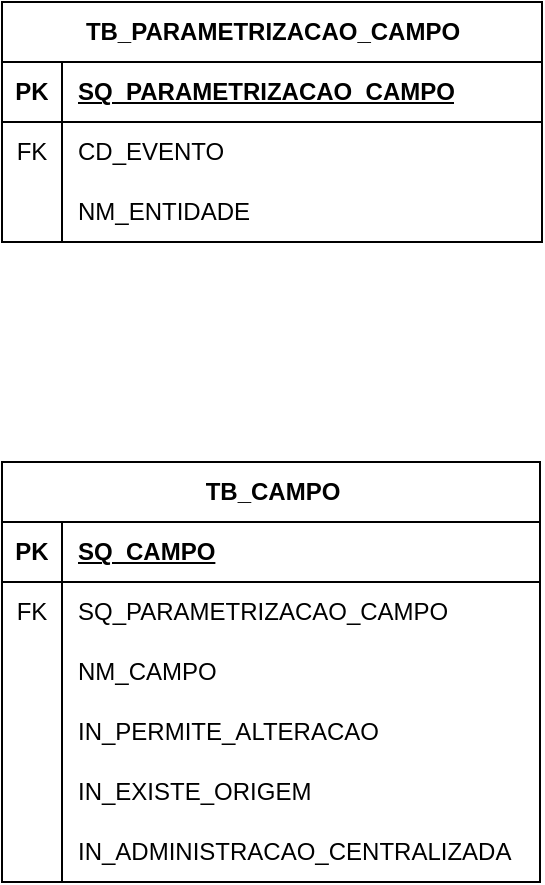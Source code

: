 <mxfile version="21.5.2" type="github">
  <diagram name="Página-1" id="7Rf3nZpBN-GeUFoINvoK">
    <mxGraphModel dx="1434" dy="764" grid="1" gridSize="10" guides="1" tooltips="1" connect="1" arrows="1" fold="1" page="1" pageScale="1" pageWidth="827" pageHeight="1169" math="0" shadow="0">
      <root>
        <mxCell id="0" />
        <mxCell id="1" parent="0" />
        <mxCell id="-aF2k7d8bDNpgKhx91YQ-1" value="TB_PARAMETRIZACAO_CAMPO" style="shape=table;startSize=30;container=1;collapsible=1;childLayout=tableLayout;fixedRows=1;rowLines=0;fontStyle=1;align=center;resizeLast=1;html=1;" vertex="1" parent="1">
          <mxGeometry x="500" y="170" width="270" height="120" as="geometry">
            <mxRectangle x="300" y="320" width="230" height="30" as="alternateBounds" />
          </mxGeometry>
        </mxCell>
        <mxCell id="-aF2k7d8bDNpgKhx91YQ-2" value="" style="shape=tableRow;horizontal=0;startSize=0;swimlaneHead=0;swimlaneBody=0;fillColor=none;collapsible=0;dropTarget=0;points=[[0,0.5],[1,0.5]];portConstraint=eastwest;top=0;left=0;right=0;bottom=1;" vertex="1" parent="-aF2k7d8bDNpgKhx91YQ-1">
          <mxGeometry y="30" width="270" height="30" as="geometry" />
        </mxCell>
        <mxCell id="-aF2k7d8bDNpgKhx91YQ-3" value="PK" style="shape=partialRectangle;connectable=0;fillColor=none;top=0;left=0;bottom=0;right=0;fontStyle=1;overflow=hidden;whiteSpace=wrap;html=1;" vertex="1" parent="-aF2k7d8bDNpgKhx91YQ-2">
          <mxGeometry width="30" height="30" as="geometry">
            <mxRectangle width="30" height="30" as="alternateBounds" />
          </mxGeometry>
        </mxCell>
        <mxCell id="-aF2k7d8bDNpgKhx91YQ-4" value="SQ_PARAMETRIZACAO_CAMPO" style="shape=partialRectangle;connectable=0;fillColor=none;top=0;left=0;bottom=0;right=0;align=left;spacingLeft=6;fontStyle=5;overflow=hidden;whiteSpace=wrap;html=1;" vertex="1" parent="-aF2k7d8bDNpgKhx91YQ-2">
          <mxGeometry x="30" width="240" height="30" as="geometry">
            <mxRectangle width="240" height="30" as="alternateBounds" />
          </mxGeometry>
        </mxCell>
        <mxCell id="-aF2k7d8bDNpgKhx91YQ-5" value="" style="shape=tableRow;horizontal=0;startSize=0;swimlaneHead=0;swimlaneBody=0;fillColor=none;collapsible=0;dropTarget=0;points=[[0,0.5],[1,0.5]];portConstraint=eastwest;top=0;left=0;right=0;bottom=0;" vertex="1" parent="-aF2k7d8bDNpgKhx91YQ-1">
          <mxGeometry y="60" width="270" height="30" as="geometry" />
        </mxCell>
        <mxCell id="-aF2k7d8bDNpgKhx91YQ-6" value="FK" style="shape=partialRectangle;connectable=0;fillColor=none;top=0;left=0;bottom=0;right=0;editable=1;overflow=hidden;whiteSpace=wrap;html=1;" vertex="1" parent="-aF2k7d8bDNpgKhx91YQ-5">
          <mxGeometry width="30" height="30" as="geometry">
            <mxRectangle width="30" height="30" as="alternateBounds" />
          </mxGeometry>
        </mxCell>
        <mxCell id="-aF2k7d8bDNpgKhx91YQ-7" value="CD_EVENTO" style="shape=partialRectangle;connectable=0;fillColor=none;top=0;left=0;bottom=0;right=0;align=left;spacingLeft=6;overflow=hidden;whiteSpace=wrap;html=1;" vertex="1" parent="-aF2k7d8bDNpgKhx91YQ-5">
          <mxGeometry x="30" width="240" height="30" as="geometry">
            <mxRectangle width="240" height="30" as="alternateBounds" />
          </mxGeometry>
        </mxCell>
        <mxCell id="-aF2k7d8bDNpgKhx91YQ-8" value="" style="shape=tableRow;horizontal=0;startSize=0;swimlaneHead=0;swimlaneBody=0;fillColor=none;collapsible=0;dropTarget=0;points=[[0,0.5],[1,0.5]];portConstraint=eastwest;top=0;left=0;right=0;bottom=0;" vertex="1" parent="-aF2k7d8bDNpgKhx91YQ-1">
          <mxGeometry y="90" width="270" height="30" as="geometry" />
        </mxCell>
        <mxCell id="-aF2k7d8bDNpgKhx91YQ-9" value="" style="shape=partialRectangle;connectable=0;fillColor=none;top=0;left=0;bottom=0;right=0;editable=1;overflow=hidden;whiteSpace=wrap;html=1;" vertex="1" parent="-aF2k7d8bDNpgKhx91YQ-8">
          <mxGeometry width="30" height="30" as="geometry">
            <mxRectangle width="30" height="30" as="alternateBounds" />
          </mxGeometry>
        </mxCell>
        <mxCell id="-aF2k7d8bDNpgKhx91YQ-10" value="NM_ENTIDADE" style="shape=partialRectangle;connectable=0;fillColor=none;top=0;left=0;bottom=0;right=0;align=left;spacingLeft=6;overflow=hidden;whiteSpace=wrap;html=1;" vertex="1" parent="-aF2k7d8bDNpgKhx91YQ-8">
          <mxGeometry x="30" width="240" height="30" as="geometry">
            <mxRectangle width="240" height="30" as="alternateBounds" />
          </mxGeometry>
        </mxCell>
        <mxCell id="-aF2k7d8bDNpgKhx91YQ-14" value="TB_CAMPO" style="shape=table;startSize=30;container=1;collapsible=1;childLayout=tableLayout;fixedRows=1;rowLines=0;fontStyle=1;align=center;resizeLast=1;html=1;" vertex="1" parent="1">
          <mxGeometry x="500" y="400" width="269" height="210" as="geometry" />
        </mxCell>
        <mxCell id="-aF2k7d8bDNpgKhx91YQ-15" value="" style="shape=tableRow;horizontal=0;startSize=0;swimlaneHead=0;swimlaneBody=0;fillColor=none;collapsible=0;dropTarget=0;points=[[0,0.5],[1,0.5]];portConstraint=eastwest;top=0;left=0;right=0;bottom=1;" vertex="1" parent="-aF2k7d8bDNpgKhx91YQ-14">
          <mxGeometry y="30" width="269" height="30" as="geometry" />
        </mxCell>
        <mxCell id="-aF2k7d8bDNpgKhx91YQ-16" value="PK" style="shape=partialRectangle;connectable=0;fillColor=none;top=0;left=0;bottom=0;right=0;fontStyle=1;overflow=hidden;whiteSpace=wrap;html=1;" vertex="1" parent="-aF2k7d8bDNpgKhx91YQ-15">
          <mxGeometry width="30" height="30" as="geometry">
            <mxRectangle width="30" height="30" as="alternateBounds" />
          </mxGeometry>
        </mxCell>
        <mxCell id="-aF2k7d8bDNpgKhx91YQ-17" value="SQ_CAMPO" style="shape=partialRectangle;connectable=0;fillColor=none;top=0;left=0;bottom=0;right=0;align=left;spacingLeft=6;fontStyle=5;overflow=hidden;whiteSpace=wrap;html=1;" vertex="1" parent="-aF2k7d8bDNpgKhx91YQ-15">
          <mxGeometry x="30" width="239" height="30" as="geometry">
            <mxRectangle width="239" height="30" as="alternateBounds" />
          </mxGeometry>
        </mxCell>
        <mxCell id="-aF2k7d8bDNpgKhx91YQ-18" value="" style="shape=tableRow;horizontal=0;startSize=0;swimlaneHead=0;swimlaneBody=0;fillColor=none;collapsible=0;dropTarget=0;points=[[0,0.5],[1,0.5]];portConstraint=eastwest;top=0;left=0;right=0;bottom=0;" vertex="1" parent="-aF2k7d8bDNpgKhx91YQ-14">
          <mxGeometry y="60" width="269" height="30" as="geometry" />
        </mxCell>
        <mxCell id="-aF2k7d8bDNpgKhx91YQ-19" value="FK" style="shape=partialRectangle;connectable=0;fillColor=none;top=0;left=0;bottom=0;right=0;editable=1;overflow=hidden;whiteSpace=wrap;html=1;" vertex="1" parent="-aF2k7d8bDNpgKhx91YQ-18">
          <mxGeometry width="30" height="30" as="geometry">
            <mxRectangle width="30" height="30" as="alternateBounds" />
          </mxGeometry>
        </mxCell>
        <mxCell id="-aF2k7d8bDNpgKhx91YQ-20" value="SQ_PARAMETRIZACAO_CAMPO" style="shape=partialRectangle;connectable=0;fillColor=none;top=0;left=0;bottom=0;right=0;align=left;spacingLeft=6;overflow=hidden;whiteSpace=wrap;html=1;" vertex="1" parent="-aF2k7d8bDNpgKhx91YQ-18">
          <mxGeometry x="30" width="239" height="30" as="geometry">
            <mxRectangle width="239" height="30" as="alternateBounds" />
          </mxGeometry>
        </mxCell>
        <mxCell id="-aF2k7d8bDNpgKhx91YQ-21" value="" style="shape=tableRow;horizontal=0;startSize=0;swimlaneHead=0;swimlaneBody=0;fillColor=none;collapsible=0;dropTarget=0;points=[[0,0.5],[1,0.5]];portConstraint=eastwest;top=0;left=0;right=0;bottom=0;" vertex="1" parent="-aF2k7d8bDNpgKhx91YQ-14">
          <mxGeometry y="90" width="269" height="30" as="geometry" />
        </mxCell>
        <mxCell id="-aF2k7d8bDNpgKhx91YQ-22" value="" style="shape=partialRectangle;connectable=0;fillColor=none;top=0;left=0;bottom=0;right=0;editable=1;overflow=hidden;whiteSpace=wrap;html=1;" vertex="1" parent="-aF2k7d8bDNpgKhx91YQ-21">
          <mxGeometry width="30" height="30" as="geometry">
            <mxRectangle width="30" height="30" as="alternateBounds" />
          </mxGeometry>
        </mxCell>
        <mxCell id="-aF2k7d8bDNpgKhx91YQ-23" value="NM_CAMPO" style="shape=partialRectangle;connectable=0;fillColor=none;top=0;left=0;bottom=0;right=0;align=left;spacingLeft=6;overflow=hidden;whiteSpace=wrap;html=1;" vertex="1" parent="-aF2k7d8bDNpgKhx91YQ-21">
          <mxGeometry x="30" width="239" height="30" as="geometry">
            <mxRectangle width="239" height="30" as="alternateBounds" />
          </mxGeometry>
        </mxCell>
        <mxCell id="-aF2k7d8bDNpgKhx91YQ-24" value="" style="shape=tableRow;horizontal=0;startSize=0;swimlaneHead=0;swimlaneBody=0;fillColor=none;collapsible=0;dropTarget=0;points=[[0,0.5],[1,0.5]];portConstraint=eastwest;top=0;left=0;right=0;bottom=0;" vertex="1" parent="-aF2k7d8bDNpgKhx91YQ-14">
          <mxGeometry y="120" width="269" height="30" as="geometry" />
        </mxCell>
        <mxCell id="-aF2k7d8bDNpgKhx91YQ-25" value="" style="shape=partialRectangle;connectable=0;fillColor=none;top=0;left=0;bottom=0;right=0;editable=1;overflow=hidden;whiteSpace=wrap;html=1;" vertex="1" parent="-aF2k7d8bDNpgKhx91YQ-24">
          <mxGeometry width="30" height="30" as="geometry">
            <mxRectangle width="30" height="30" as="alternateBounds" />
          </mxGeometry>
        </mxCell>
        <mxCell id="-aF2k7d8bDNpgKhx91YQ-26" value="IN_PERMITE_ALTERACAO" style="shape=partialRectangle;connectable=0;fillColor=none;top=0;left=0;bottom=0;right=0;align=left;spacingLeft=6;overflow=hidden;whiteSpace=wrap;html=1;" vertex="1" parent="-aF2k7d8bDNpgKhx91YQ-24">
          <mxGeometry x="30" width="239" height="30" as="geometry">
            <mxRectangle width="239" height="30" as="alternateBounds" />
          </mxGeometry>
        </mxCell>
        <mxCell id="-aF2k7d8bDNpgKhx91YQ-27" value="" style="shape=tableRow;horizontal=0;startSize=0;swimlaneHead=0;swimlaneBody=0;fillColor=none;collapsible=0;dropTarget=0;points=[[0,0.5],[1,0.5]];portConstraint=eastwest;top=0;left=0;right=0;bottom=0;" vertex="1" parent="-aF2k7d8bDNpgKhx91YQ-14">
          <mxGeometry y="150" width="269" height="30" as="geometry" />
        </mxCell>
        <mxCell id="-aF2k7d8bDNpgKhx91YQ-28" value="" style="shape=partialRectangle;connectable=0;fillColor=none;top=0;left=0;bottom=0;right=0;editable=1;overflow=hidden;whiteSpace=wrap;html=1;" vertex="1" parent="-aF2k7d8bDNpgKhx91YQ-27">
          <mxGeometry width="30" height="30" as="geometry">
            <mxRectangle width="30" height="30" as="alternateBounds" />
          </mxGeometry>
        </mxCell>
        <mxCell id="-aF2k7d8bDNpgKhx91YQ-29" value="IN_EXISTE_ORIGEM" style="shape=partialRectangle;connectable=0;fillColor=none;top=0;left=0;bottom=0;right=0;align=left;spacingLeft=6;overflow=hidden;whiteSpace=wrap;html=1;" vertex="1" parent="-aF2k7d8bDNpgKhx91YQ-27">
          <mxGeometry x="30" width="239" height="30" as="geometry">
            <mxRectangle width="239" height="30" as="alternateBounds" />
          </mxGeometry>
        </mxCell>
        <mxCell id="-aF2k7d8bDNpgKhx91YQ-30" value="" style="shape=tableRow;horizontal=0;startSize=0;swimlaneHead=0;swimlaneBody=0;fillColor=none;collapsible=0;dropTarget=0;points=[[0,0.5],[1,0.5]];portConstraint=eastwest;top=0;left=0;right=0;bottom=0;" vertex="1" parent="-aF2k7d8bDNpgKhx91YQ-14">
          <mxGeometry y="180" width="269" height="30" as="geometry" />
        </mxCell>
        <mxCell id="-aF2k7d8bDNpgKhx91YQ-31" value="" style="shape=partialRectangle;connectable=0;fillColor=none;top=0;left=0;bottom=0;right=0;editable=1;overflow=hidden;whiteSpace=wrap;html=1;" vertex="1" parent="-aF2k7d8bDNpgKhx91YQ-30">
          <mxGeometry width="30" height="30" as="geometry">
            <mxRectangle width="30" height="30" as="alternateBounds" />
          </mxGeometry>
        </mxCell>
        <mxCell id="-aF2k7d8bDNpgKhx91YQ-32" value="IN_ADMINISTRACAO_CENTRALIZADA" style="shape=partialRectangle;connectable=0;fillColor=none;top=0;left=0;bottom=0;right=0;align=left;spacingLeft=6;overflow=hidden;whiteSpace=wrap;html=1;" vertex="1" parent="-aF2k7d8bDNpgKhx91YQ-30">
          <mxGeometry x="30" width="239" height="30" as="geometry">
            <mxRectangle width="239" height="30" as="alternateBounds" />
          </mxGeometry>
        </mxCell>
      </root>
    </mxGraphModel>
  </diagram>
</mxfile>

